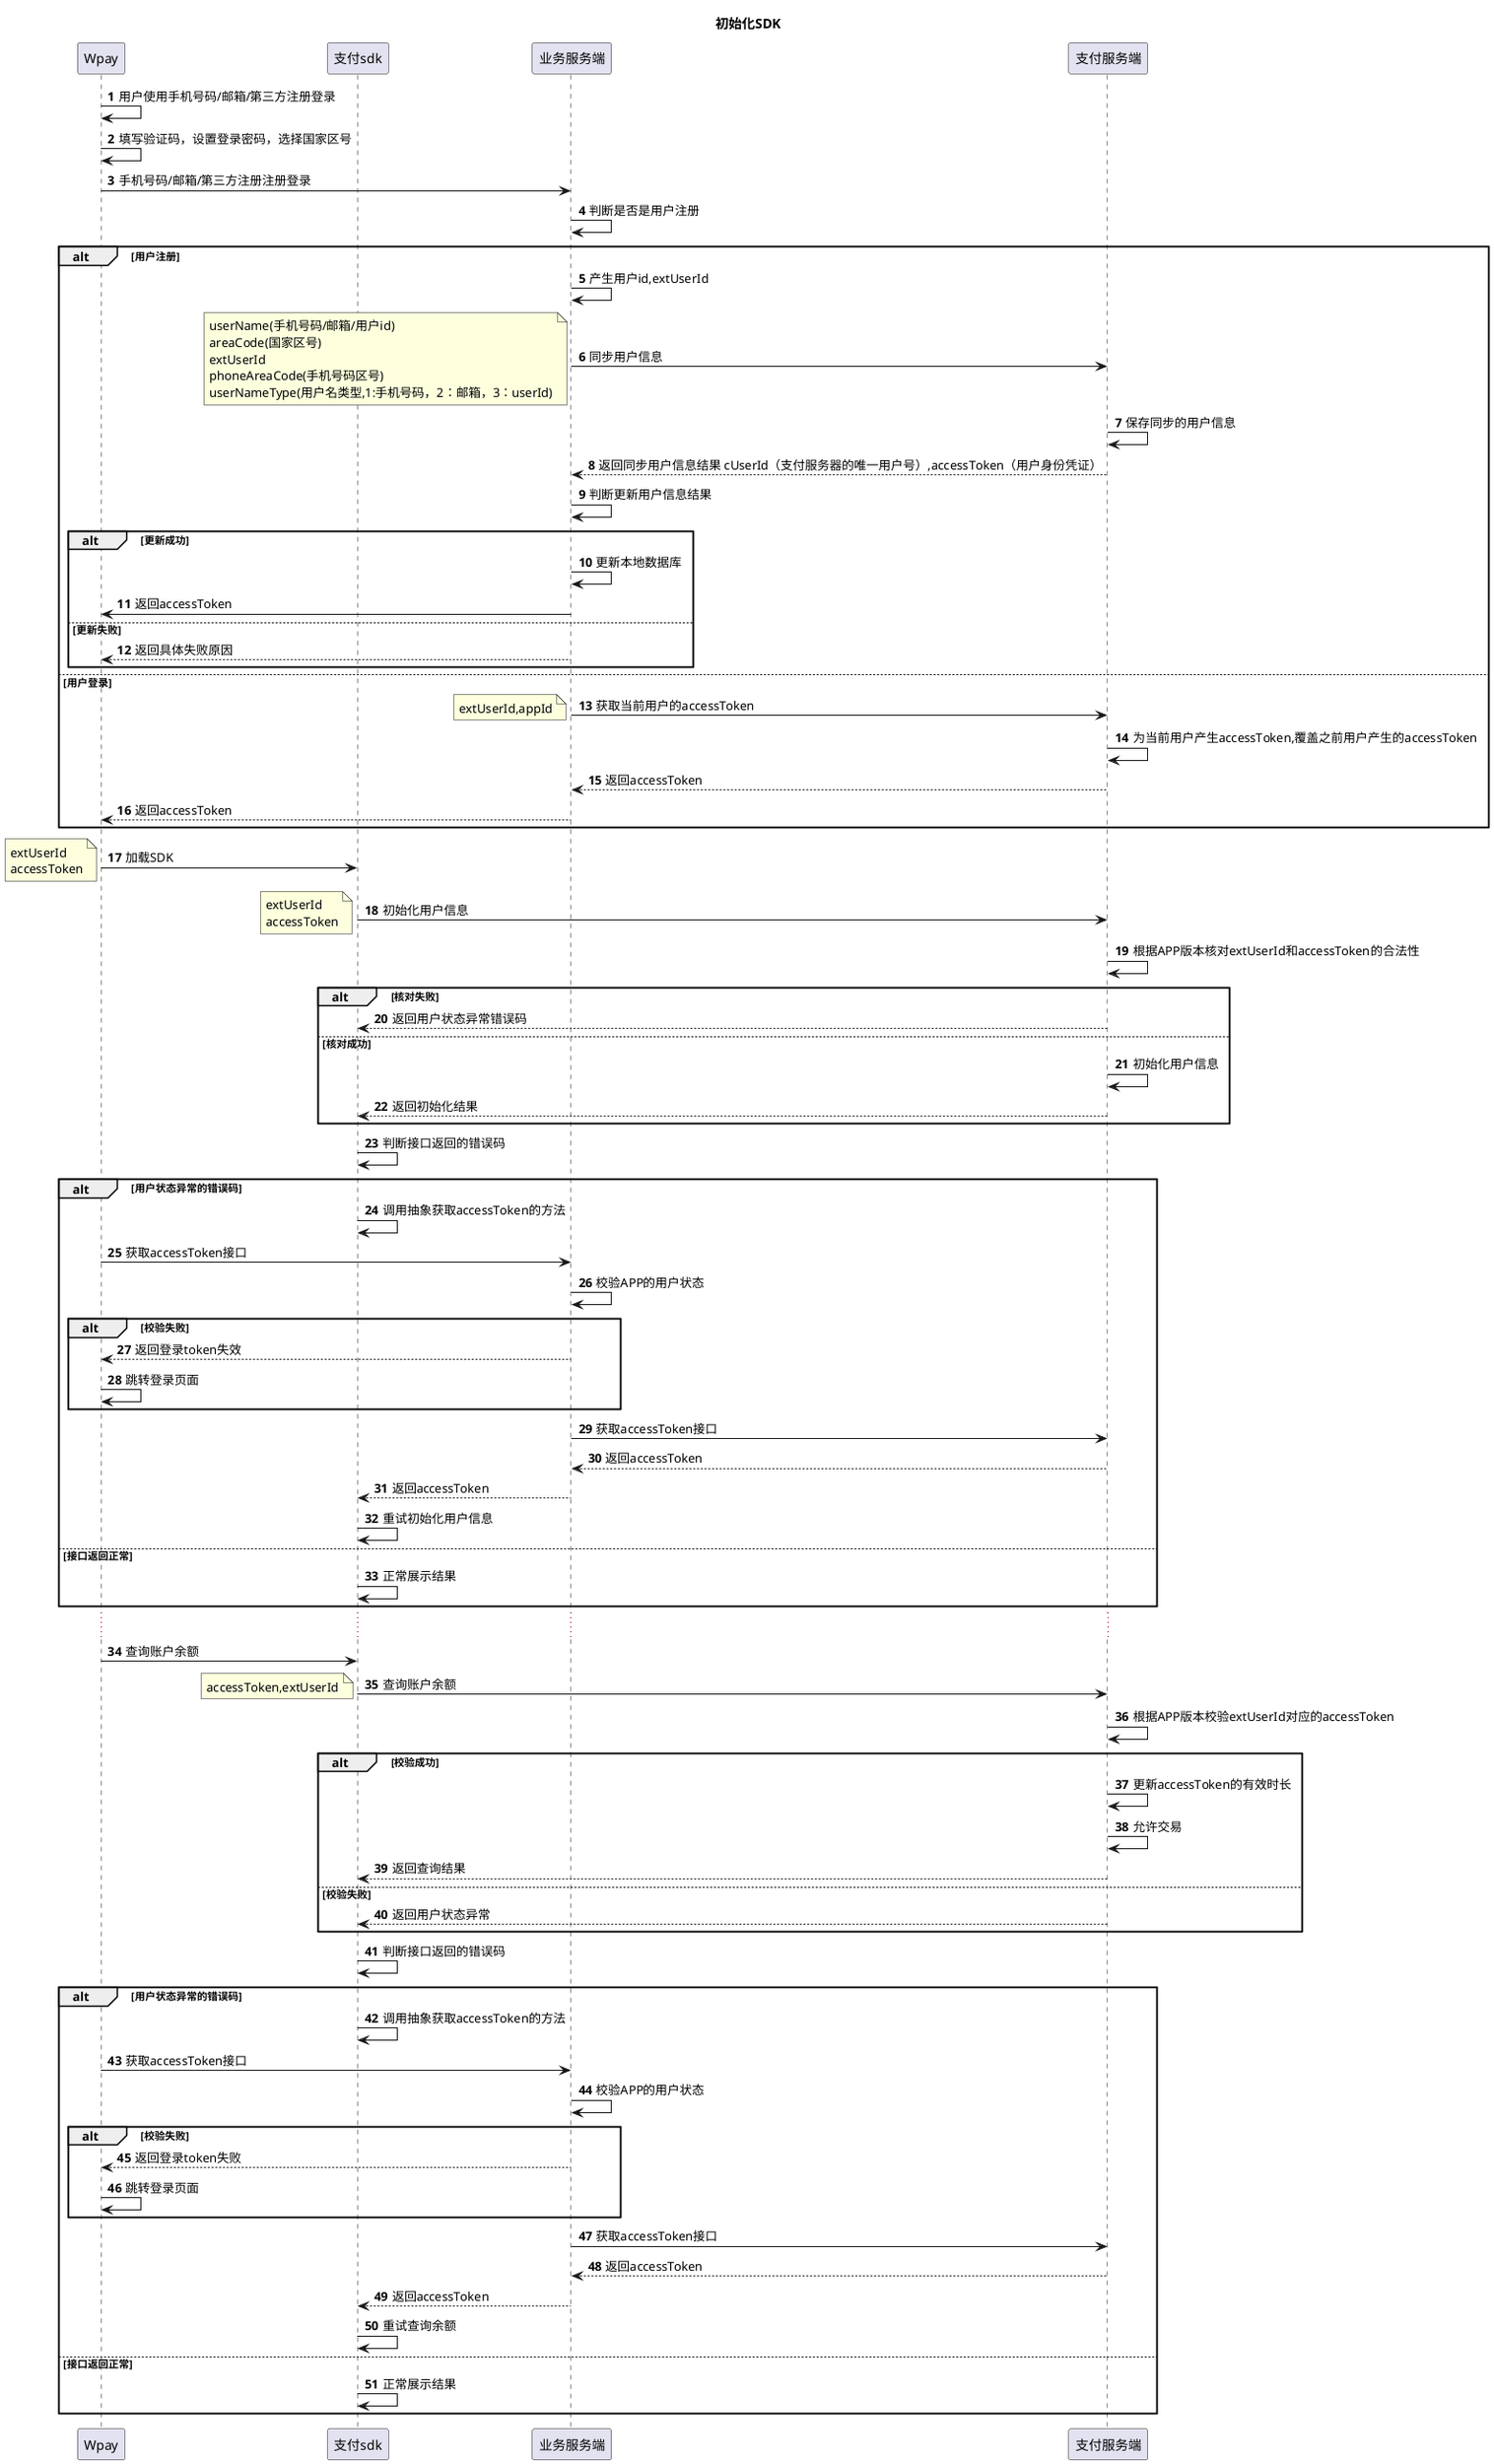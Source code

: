 @startuml
title:初始化SDK
autonumber
participant  Wpay as APP
participant 支付sdk as SDK
participant 业务服务端 as WL_SERVER
participant 支付服务端 as PAY_SERVER
APP->APP:用户使用手机号码/邮箱/第三方注册登录
APP->APP:填写验证码，设置登录密码，选择国家区号
APP->WL_SERVER:手机号码/邮箱/第三方注册注册登录
WL_SERVER->WL_SERVER:判断是否是用户注册
alt 用户注册
WL_SERVER->WL_SERVER:产生用户id,extUserId
WL_SERVER->PAY_SERVER:同步用户信息
note left : userName(手机号码/邮箱/用户id)\nareaCode(国家区号)\nextUserId\nphoneAreaCode(手机号码区号)\nuserNameType(用户名类型,1:手机号码，2：邮箱，3：userId)
PAY_SERVER->PAY_SERVER:保存同步的用户信息
PAY_SERVER-->WL_SERVER:返回同步用户信息结果 cUserId（支付服务器的唯一用户号）,accessToken（用户身份凭证）
WL_SERVER->WL_SERVER:判断更新用户信息结果
alt 更新成功
WL_SERVER->WL_SERVER:更新本地数据库
WL_SERVER->APP:返回accessToken
else 更新失败
WL_SERVER-->APP:返回具体失败原因
end
else 用户登录
WL_SERVER->PAY_SERVER:获取当前用户的accessToken
note left:extUserId,appId
PAY_SERVER->PAY_SERVER:为当前用户产生accessToken,覆盖之前用户产生的accessToken
PAY_SERVER-->WL_SERVER:返回accessToken
WL_SERVER-->APP:返回accessToken
end
APP->SDK:加载SDK
note left:extUserId\naccessToken
SDK->PAY_SERVER:初始化用户信息
note left:extUserId \naccessToken
PAY_SERVER->PAY_SERVER:根据APP版本核对extUserId和accessToken的合法性
alt 核对失败
PAY_SERVER-->SDK:返回用户状态异常错误码
else 核对成功
PAY_SERVER->PAY_SERVER:初始化用户信息
PAY_SERVER-->SDK:返回初始化结果
end
SDK->SDK:判断接口返回的错误码
alt 用户状态异常的错误码
SDK->SDK:调用抽象获取accessToken的方法
APP->WL_SERVER:获取accessToken接口
WL_SERVER->WL_SERVER:校验APP的用户状态
alt 校验失败
WL_SERVER-->APP:返回登录token失效
APP->APP:跳转登录页面
end
WL_SERVER->PAY_SERVER:获取accessToken接口
PAY_SERVER-->WL_SERVER:返回accessToken
WL_SERVER-->SDK:返回accessToken
SDK->SDK:重试初始化用户信息
else 接口返回正常
SDK->SDK:正常展示结果
end
...
APP->SDK:查询账户余额
SDK->PAY_SERVER:查询账户余额
note left: accessToken,extUserId
PAY_SERVER->PAY_SERVER:根据APP版本校验extUserId对应的accessToken
alt 校验成功
PAY_SERVER->PAY_SERVER:更新accessToken的有效时长
PAY_SERVER->PAY_SERVER:允许交易
PAY_SERVER-->SDK:返回查询结果
else 校验失败
PAY_SERVER-->SDK:返回用户状态异常
end
SDK->SDK:判断接口返回的错误码
alt 用户状态异常的错误码
SDK->SDK:调用抽象获取accessToken的方法
APP->WL_SERVER:获取accessToken接口
WL_SERVER->WL_SERVER:校验APP的用户状态
alt 校验失败
WL_SERVER-->APP:返回登录token失败
APP->APP:跳转登录页面
end
WL_SERVER->PAY_SERVER:获取accessToken接口
PAY_SERVER-->WL_SERVER:返回accessToken
WL_SERVER-->SDK:返回accessToken
SDK->SDK:重试查询余额
else 接口返回正常
SDK->SDK:正常展示结果
end
@enduml